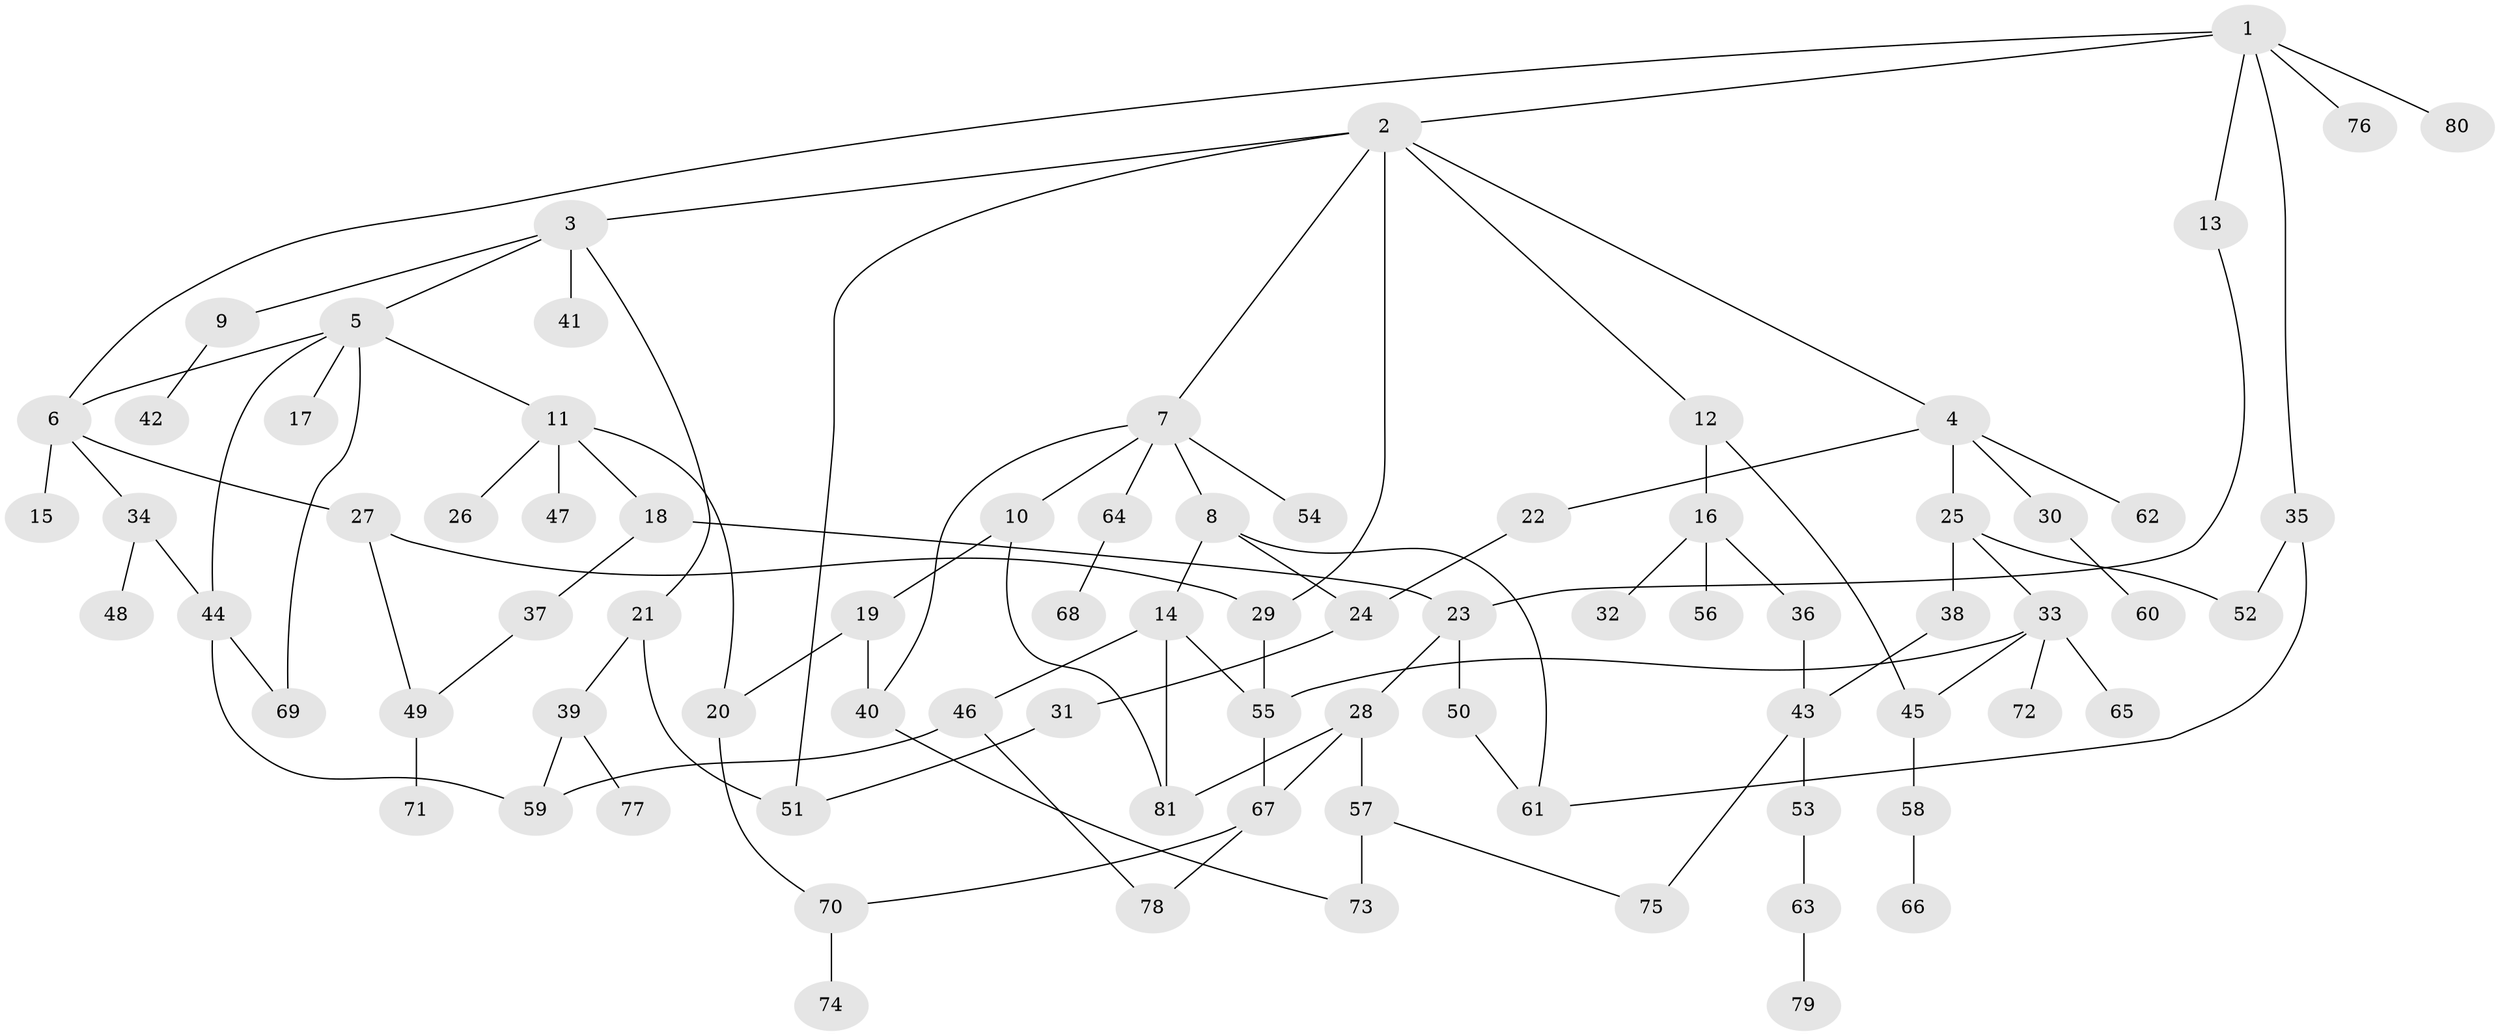 // coarse degree distribution, {5: 0.09433962264150944, 10: 0.018867924528301886, 4: 0.20754716981132076, 8: 0.018867924528301886, 1: 0.2641509433962264, 6: 0.018867924528301886, 3: 0.16981132075471697, 2: 0.20754716981132076}
// Generated by graph-tools (version 1.1) at 2025/51/02/27/25 19:51:39]
// undirected, 81 vertices, 107 edges
graph export_dot {
graph [start="1"]
  node [color=gray90,style=filled];
  1;
  2;
  3;
  4;
  5;
  6;
  7;
  8;
  9;
  10;
  11;
  12;
  13;
  14;
  15;
  16;
  17;
  18;
  19;
  20;
  21;
  22;
  23;
  24;
  25;
  26;
  27;
  28;
  29;
  30;
  31;
  32;
  33;
  34;
  35;
  36;
  37;
  38;
  39;
  40;
  41;
  42;
  43;
  44;
  45;
  46;
  47;
  48;
  49;
  50;
  51;
  52;
  53;
  54;
  55;
  56;
  57;
  58;
  59;
  60;
  61;
  62;
  63;
  64;
  65;
  66;
  67;
  68;
  69;
  70;
  71;
  72;
  73;
  74;
  75;
  76;
  77;
  78;
  79;
  80;
  81;
  1 -- 2;
  1 -- 6;
  1 -- 13;
  1 -- 35;
  1 -- 76;
  1 -- 80;
  2 -- 3;
  2 -- 4;
  2 -- 7;
  2 -- 12;
  2 -- 51;
  2 -- 29;
  3 -- 5;
  3 -- 9;
  3 -- 21;
  3 -- 41;
  4 -- 22;
  4 -- 25;
  4 -- 30;
  4 -- 62;
  5 -- 11;
  5 -- 17;
  5 -- 44;
  5 -- 69;
  5 -- 6;
  6 -- 15;
  6 -- 27;
  6 -- 34;
  7 -- 8;
  7 -- 10;
  7 -- 54;
  7 -- 64;
  7 -- 40;
  8 -- 14;
  8 -- 24;
  8 -- 61;
  9 -- 42;
  10 -- 19;
  10 -- 81;
  11 -- 18;
  11 -- 20;
  11 -- 26;
  11 -- 47;
  12 -- 16;
  12 -- 45;
  13 -- 23;
  14 -- 46;
  14 -- 55;
  14 -- 81;
  16 -- 32;
  16 -- 36;
  16 -- 56;
  18 -- 23;
  18 -- 37;
  19 -- 40;
  19 -- 20;
  20 -- 70;
  21 -- 39;
  21 -- 51;
  22 -- 24;
  23 -- 28;
  23 -- 50;
  24 -- 31;
  25 -- 33;
  25 -- 38;
  25 -- 52;
  27 -- 29;
  27 -- 49;
  28 -- 57;
  28 -- 67;
  28 -- 81;
  29 -- 55;
  30 -- 60;
  31 -- 51;
  33 -- 45;
  33 -- 65;
  33 -- 72;
  33 -- 55;
  34 -- 48;
  34 -- 44;
  35 -- 52;
  35 -- 61;
  36 -- 43;
  37 -- 49;
  38 -- 43;
  39 -- 77;
  39 -- 59;
  40 -- 73;
  43 -- 53;
  43 -- 75;
  44 -- 69;
  44 -- 59;
  45 -- 58;
  46 -- 59;
  46 -- 78;
  49 -- 71;
  50 -- 61;
  53 -- 63;
  55 -- 67;
  57 -- 73;
  57 -- 75;
  58 -- 66;
  63 -- 79;
  64 -- 68;
  67 -- 78;
  67 -- 70;
  70 -- 74;
}
